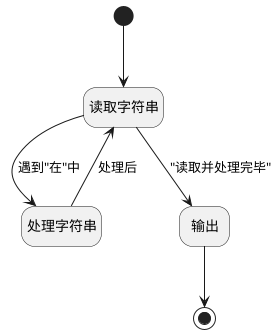 @startuml
'https://plantuml.com/state-diagram

hide empty description
[*] --> 读取字符串
读取字符串 --> 处理字符串 : 遇到"在"中
处理字符串 --> 读取字符串 : 处理后
读取字符串 --> 输出 : "读取并处理完毕"
输出 --> [*]

@enduml